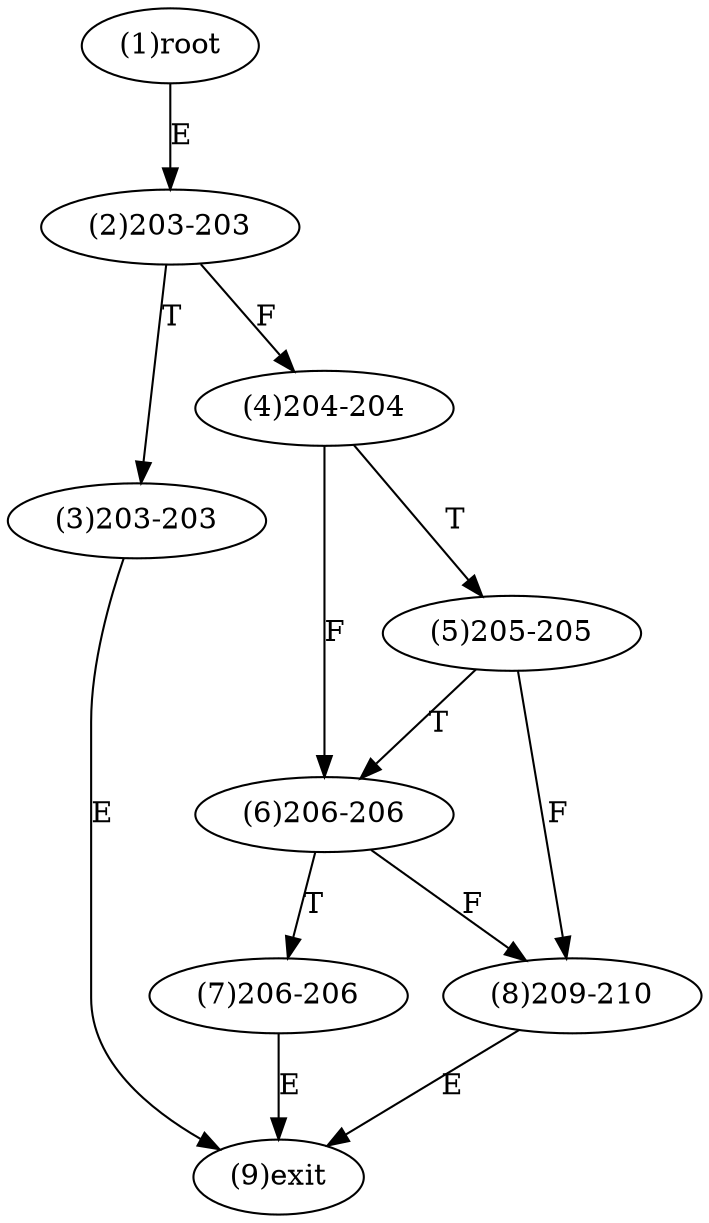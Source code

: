 digraph "" { 
1[ label="(1)root"];
2[ label="(2)203-203"];
3[ label="(3)203-203"];
4[ label="(4)204-204"];
5[ label="(5)205-205"];
6[ label="(6)206-206"];
7[ label="(7)206-206"];
8[ label="(8)209-210"];
9[ label="(9)exit"];
1->2[ label="E"];
2->4[ label="F"];
2->3[ label="T"];
3->9[ label="E"];
4->6[ label="F"];
4->5[ label="T"];
5->8[ label="F"];
5->6[ label="T"];
6->8[ label="F"];
6->7[ label="T"];
7->9[ label="E"];
8->9[ label="E"];
}